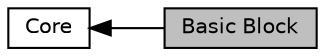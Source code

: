 digraph "Basic Block"
{
 // LATEX_PDF_SIZE
  bgcolor="transparent";
  edge [fontname="Helvetica",fontsize="10",labelfontname="Helvetica",labelfontsize="10"];
  node [fontname="Helvetica",fontsize="10",shape="box"];
  rankdir=LR;
  Node2 [label="Core",height=0.2,width=0.4,color="black",URL="$group__LLVMCCore.html",tooltip="This modules provide an interface to libLLVMCore, which implements the LLVM intermediate representati..."];
  Node1 [label="Basic Block",height=0.2,width=0.4,color="black", fillcolor="grey75", style="filled", fontcolor="black",tooltip="A basic block represents a single entry single exit section of code."];
  Node2->Node1 [shape=plaintext, dir="back", style="solid"];
}
